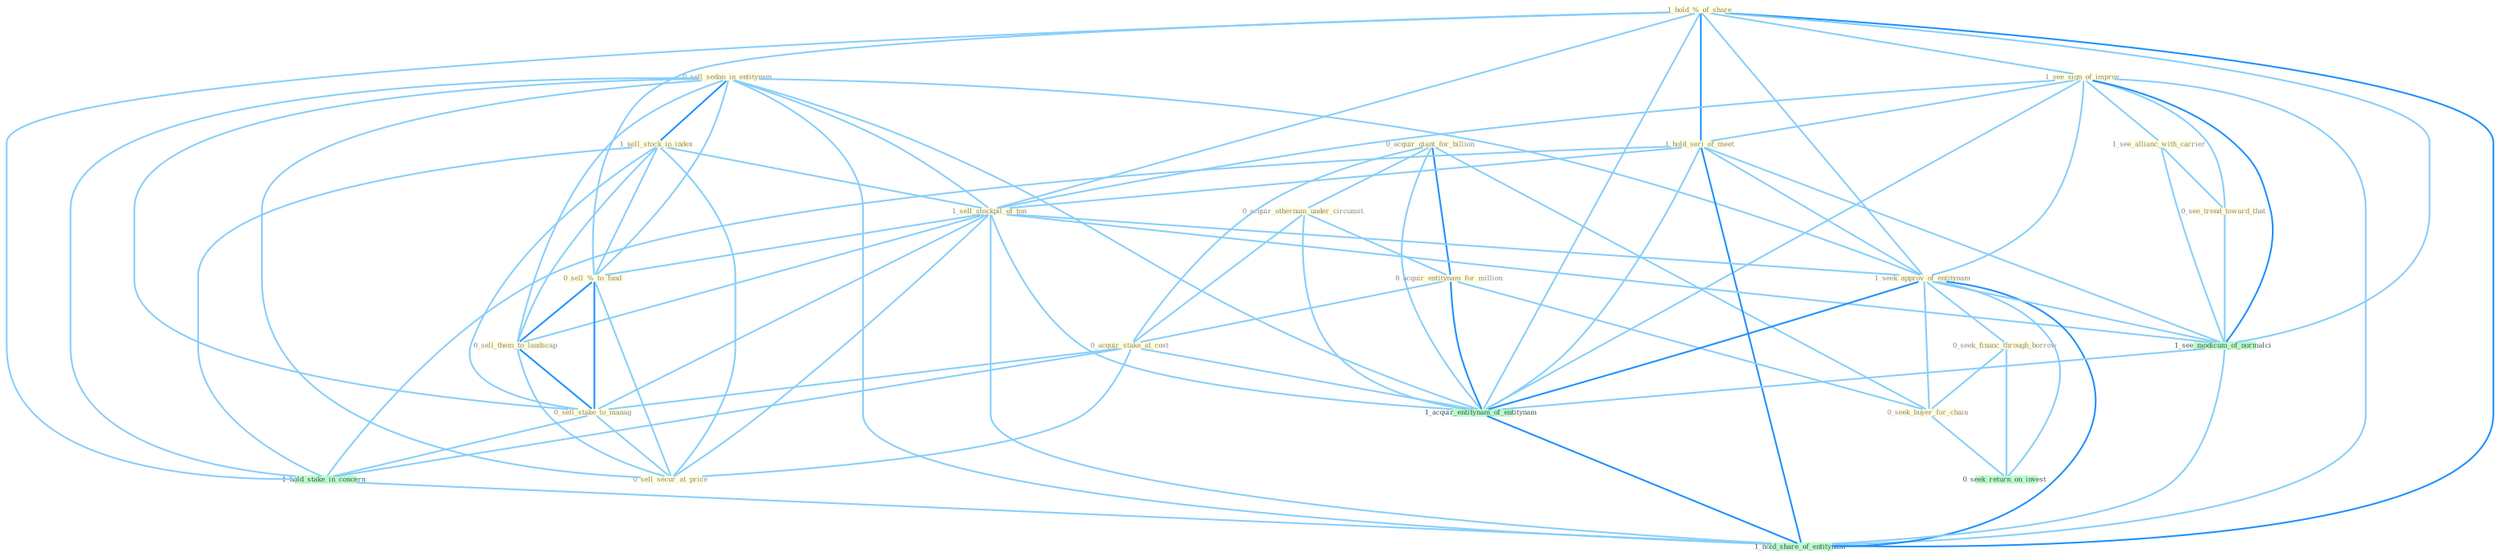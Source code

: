 Graph G{ 
    node
    [shape=polygon,style=filled,width=.5,height=.06,color="#BDFCC9",fixedsize=true,fontsize=4,
    fontcolor="#2f4f4f"];
    {node
    [color="#ffffe0", fontcolor="#8b7d6b"] "0_sell_sedan_in_entitynam " "0_acquir_giant_for_billion " "1_sell_stock_in_index " "1_hold_%_of_share " "1_see_sign_of_improv " "1_hold_seri_of_meet " "0_acquir_othernum_under_circumst " "0_acquir_entitynam_for_million " "1_sell_stockpil_of_ton " "0_sell_%_to_fund " "0_acquir_stake_at_cost " "1_see_allianc_with_carrier " "0_sell_them_to_landscap " "1_seek_approv_of_entitynam " "0_see_trend_toward_that " "0_sell_stake_to_manag " "0_sell_secur_at_price " "0_seek_financ_through_borrow " "0_seek_buyer_for_chain "}
{node [color="#fff0f5", fontcolor="#b22222"]}
edge [color="#B0E2FF"];

	"0_sell_sedan_in_entitynam " -- "1_sell_stock_in_index " [w="2", color="#1e90ff" , len=0.8];
	"0_sell_sedan_in_entitynam " -- "1_sell_stockpil_of_ton " [w="1", color="#87cefa" ];
	"0_sell_sedan_in_entitynam " -- "0_sell_%_to_fund " [w="1", color="#87cefa" ];
	"0_sell_sedan_in_entitynam " -- "0_sell_them_to_landscap " [w="1", color="#87cefa" ];
	"0_sell_sedan_in_entitynam " -- "1_seek_approv_of_entitynam " [w="1", color="#87cefa" ];
	"0_sell_sedan_in_entitynam " -- "0_sell_stake_to_manag " [w="1", color="#87cefa" ];
	"0_sell_sedan_in_entitynam " -- "0_sell_secur_at_price " [w="1", color="#87cefa" ];
	"0_sell_sedan_in_entitynam " -- "1_hold_stake_in_concern " [w="1", color="#87cefa" ];
	"0_sell_sedan_in_entitynam " -- "1_acquir_entitynam_of_entitynam " [w="1", color="#87cefa" ];
	"0_sell_sedan_in_entitynam " -- "1_hold_share_of_entitynam " [w="1", color="#87cefa" ];
	"0_acquir_giant_for_billion " -- "0_acquir_othernum_under_circumst " [w="1", color="#87cefa" ];
	"0_acquir_giant_for_billion " -- "0_acquir_entitynam_for_million " [w="2", color="#1e90ff" , len=0.8];
	"0_acquir_giant_for_billion " -- "0_acquir_stake_at_cost " [w="1", color="#87cefa" ];
	"0_acquir_giant_for_billion " -- "0_seek_buyer_for_chain " [w="1", color="#87cefa" ];
	"0_acquir_giant_for_billion " -- "1_acquir_entitynam_of_entitynam " [w="1", color="#87cefa" ];
	"1_sell_stock_in_index " -- "1_sell_stockpil_of_ton " [w="1", color="#87cefa" ];
	"1_sell_stock_in_index " -- "0_sell_%_to_fund " [w="1", color="#87cefa" ];
	"1_sell_stock_in_index " -- "0_sell_them_to_landscap " [w="1", color="#87cefa" ];
	"1_sell_stock_in_index " -- "0_sell_stake_to_manag " [w="1", color="#87cefa" ];
	"1_sell_stock_in_index " -- "0_sell_secur_at_price " [w="1", color="#87cefa" ];
	"1_sell_stock_in_index " -- "1_hold_stake_in_concern " [w="1", color="#87cefa" ];
	"1_hold_%_of_share " -- "1_see_sign_of_improv " [w="1", color="#87cefa" ];
	"1_hold_%_of_share " -- "1_hold_seri_of_meet " [w="2", color="#1e90ff" , len=0.8];
	"1_hold_%_of_share " -- "1_sell_stockpil_of_ton " [w="1", color="#87cefa" ];
	"1_hold_%_of_share " -- "0_sell_%_to_fund " [w="1", color="#87cefa" ];
	"1_hold_%_of_share " -- "1_seek_approv_of_entitynam " [w="1", color="#87cefa" ];
	"1_hold_%_of_share " -- "1_hold_stake_in_concern " [w="1", color="#87cefa" ];
	"1_hold_%_of_share " -- "1_see_modicum_of_normalci " [w="1", color="#87cefa" ];
	"1_hold_%_of_share " -- "1_acquir_entitynam_of_entitynam " [w="1", color="#87cefa" ];
	"1_hold_%_of_share " -- "1_hold_share_of_entitynam " [w="2", color="#1e90ff" , len=0.8];
	"1_see_sign_of_improv " -- "1_hold_seri_of_meet " [w="1", color="#87cefa" ];
	"1_see_sign_of_improv " -- "1_sell_stockpil_of_ton " [w="1", color="#87cefa" ];
	"1_see_sign_of_improv " -- "1_see_allianc_with_carrier " [w="1", color="#87cefa" ];
	"1_see_sign_of_improv " -- "1_seek_approv_of_entitynam " [w="1", color="#87cefa" ];
	"1_see_sign_of_improv " -- "0_see_trend_toward_that " [w="1", color="#87cefa" ];
	"1_see_sign_of_improv " -- "1_see_modicum_of_normalci " [w="2", color="#1e90ff" , len=0.8];
	"1_see_sign_of_improv " -- "1_acquir_entitynam_of_entitynam " [w="1", color="#87cefa" ];
	"1_see_sign_of_improv " -- "1_hold_share_of_entitynam " [w="1", color="#87cefa" ];
	"1_hold_seri_of_meet " -- "1_sell_stockpil_of_ton " [w="1", color="#87cefa" ];
	"1_hold_seri_of_meet " -- "1_seek_approv_of_entitynam " [w="1", color="#87cefa" ];
	"1_hold_seri_of_meet " -- "1_hold_stake_in_concern " [w="1", color="#87cefa" ];
	"1_hold_seri_of_meet " -- "1_see_modicum_of_normalci " [w="1", color="#87cefa" ];
	"1_hold_seri_of_meet " -- "1_acquir_entitynam_of_entitynam " [w="1", color="#87cefa" ];
	"1_hold_seri_of_meet " -- "1_hold_share_of_entitynam " [w="2", color="#1e90ff" , len=0.8];
	"0_acquir_othernum_under_circumst " -- "0_acquir_entitynam_for_million " [w="1", color="#87cefa" ];
	"0_acquir_othernum_under_circumst " -- "0_acquir_stake_at_cost " [w="1", color="#87cefa" ];
	"0_acquir_othernum_under_circumst " -- "1_acquir_entitynam_of_entitynam " [w="1", color="#87cefa" ];
	"0_acquir_entitynam_for_million " -- "0_acquir_stake_at_cost " [w="1", color="#87cefa" ];
	"0_acquir_entitynam_for_million " -- "0_seek_buyer_for_chain " [w="1", color="#87cefa" ];
	"0_acquir_entitynam_for_million " -- "1_acquir_entitynam_of_entitynam " [w="2", color="#1e90ff" , len=0.8];
	"1_sell_stockpil_of_ton " -- "0_sell_%_to_fund " [w="1", color="#87cefa" ];
	"1_sell_stockpil_of_ton " -- "0_sell_them_to_landscap " [w="1", color="#87cefa" ];
	"1_sell_stockpil_of_ton " -- "1_seek_approv_of_entitynam " [w="1", color="#87cefa" ];
	"1_sell_stockpil_of_ton " -- "0_sell_stake_to_manag " [w="1", color="#87cefa" ];
	"1_sell_stockpil_of_ton " -- "0_sell_secur_at_price " [w="1", color="#87cefa" ];
	"1_sell_stockpil_of_ton " -- "1_see_modicum_of_normalci " [w="1", color="#87cefa" ];
	"1_sell_stockpil_of_ton " -- "1_acquir_entitynam_of_entitynam " [w="1", color="#87cefa" ];
	"1_sell_stockpil_of_ton " -- "1_hold_share_of_entitynam " [w="1", color="#87cefa" ];
	"0_sell_%_to_fund " -- "0_sell_them_to_landscap " [w="2", color="#1e90ff" , len=0.8];
	"0_sell_%_to_fund " -- "0_sell_stake_to_manag " [w="2", color="#1e90ff" , len=0.8];
	"0_sell_%_to_fund " -- "0_sell_secur_at_price " [w="1", color="#87cefa" ];
	"0_acquir_stake_at_cost " -- "0_sell_stake_to_manag " [w="1", color="#87cefa" ];
	"0_acquir_stake_at_cost " -- "0_sell_secur_at_price " [w="1", color="#87cefa" ];
	"0_acquir_stake_at_cost " -- "1_hold_stake_in_concern " [w="1", color="#87cefa" ];
	"0_acquir_stake_at_cost " -- "1_acquir_entitynam_of_entitynam " [w="1", color="#87cefa" ];
	"1_see_allianc_with_carrier " -- "0_see_trend_toward_that " [w="1", color="#87cefa" ];
	"1_see_allianc_with_carrier " -- "1_see_modicum_of_normalci " [w="1", color="#87cefa" ];
	"0_sell_them_to_landscap " -- "0_sell_stake_to_manag " [w="2", color="#1e90ff" , len=0.8];
	"0_sell_them_to_landscap " -- "0_sell_secur_at_price " [w="1", color="#87cefa" ];
	"1_seek_approv_of_entitynam " -- "0_seek_financ_through_borrow " [w="1", color="#87cefa" ];
	"1_seek_approv_of_entitynam " -- "0_seek_buyer_for_chain " [w="1", color="#87cefa" ];
	"1_seek_approv_of_entitynam " -- "0_seek_return_on_invest " [w="1", color="#87cefa" ];
	"1_seek_approv_of_entitynam " -- "1_see_modicum_of_normalci " [w="1", color="#87cefa" ];
	"1_seek_approv_of_entitynam " -- "1_acquir_entitynam_of_entitynam " [w="2", color="#1e90ff" , len=0.8];
	"1_seek_approv_of_entitynam " -- "1_hold_share_of_entitynam " [w="2", color="#1e90ff" , len=0.8];
	"0_see_trend_toward_that " -- "1_see_modicum_of_normalci " [w="1", color="#87cefa" ];
	"0_sell_stake_to_manag " -- "0_sell_secur_at_price " [w="1", color="#87cefa" ];
	"0_sell_stake_to_manag " -- "1_hold_stake_in_concern " [w="1", color="#87cefa" ];
	"0_seek_financ_through_borrow " -- "0_seek_buyer_for_chain " [w="1", color="#87cefa" ];
	"0_seek_financ_through_borrow " -- "0_seek_return_on_invest " [w="1", color="#87cefa" ];
	"0_seek_buyer_for_chain " -- "0_seek_return_on_invest " [w="1", color="#87cefa" ];
	"1_hold_stake_in_concern " -- "1_hold_share_of_entitynam " [w="1", color="#87cefa" ];
	"1_see_modicum_of_normalci " -- "1_acquir_entitynam_of_entitynam " [w="1", color="#87cefa" ];
	"1_see_modicum_of_normalci " -- "1_hold_share_of_entitynam " [w="1", color="#87cefa" ];
	"1_acquir_entitynam_of_entitynam " -- "1_hold_share_of_entitynam " [w="2", color="#1e90ff" , len=0.8];
}